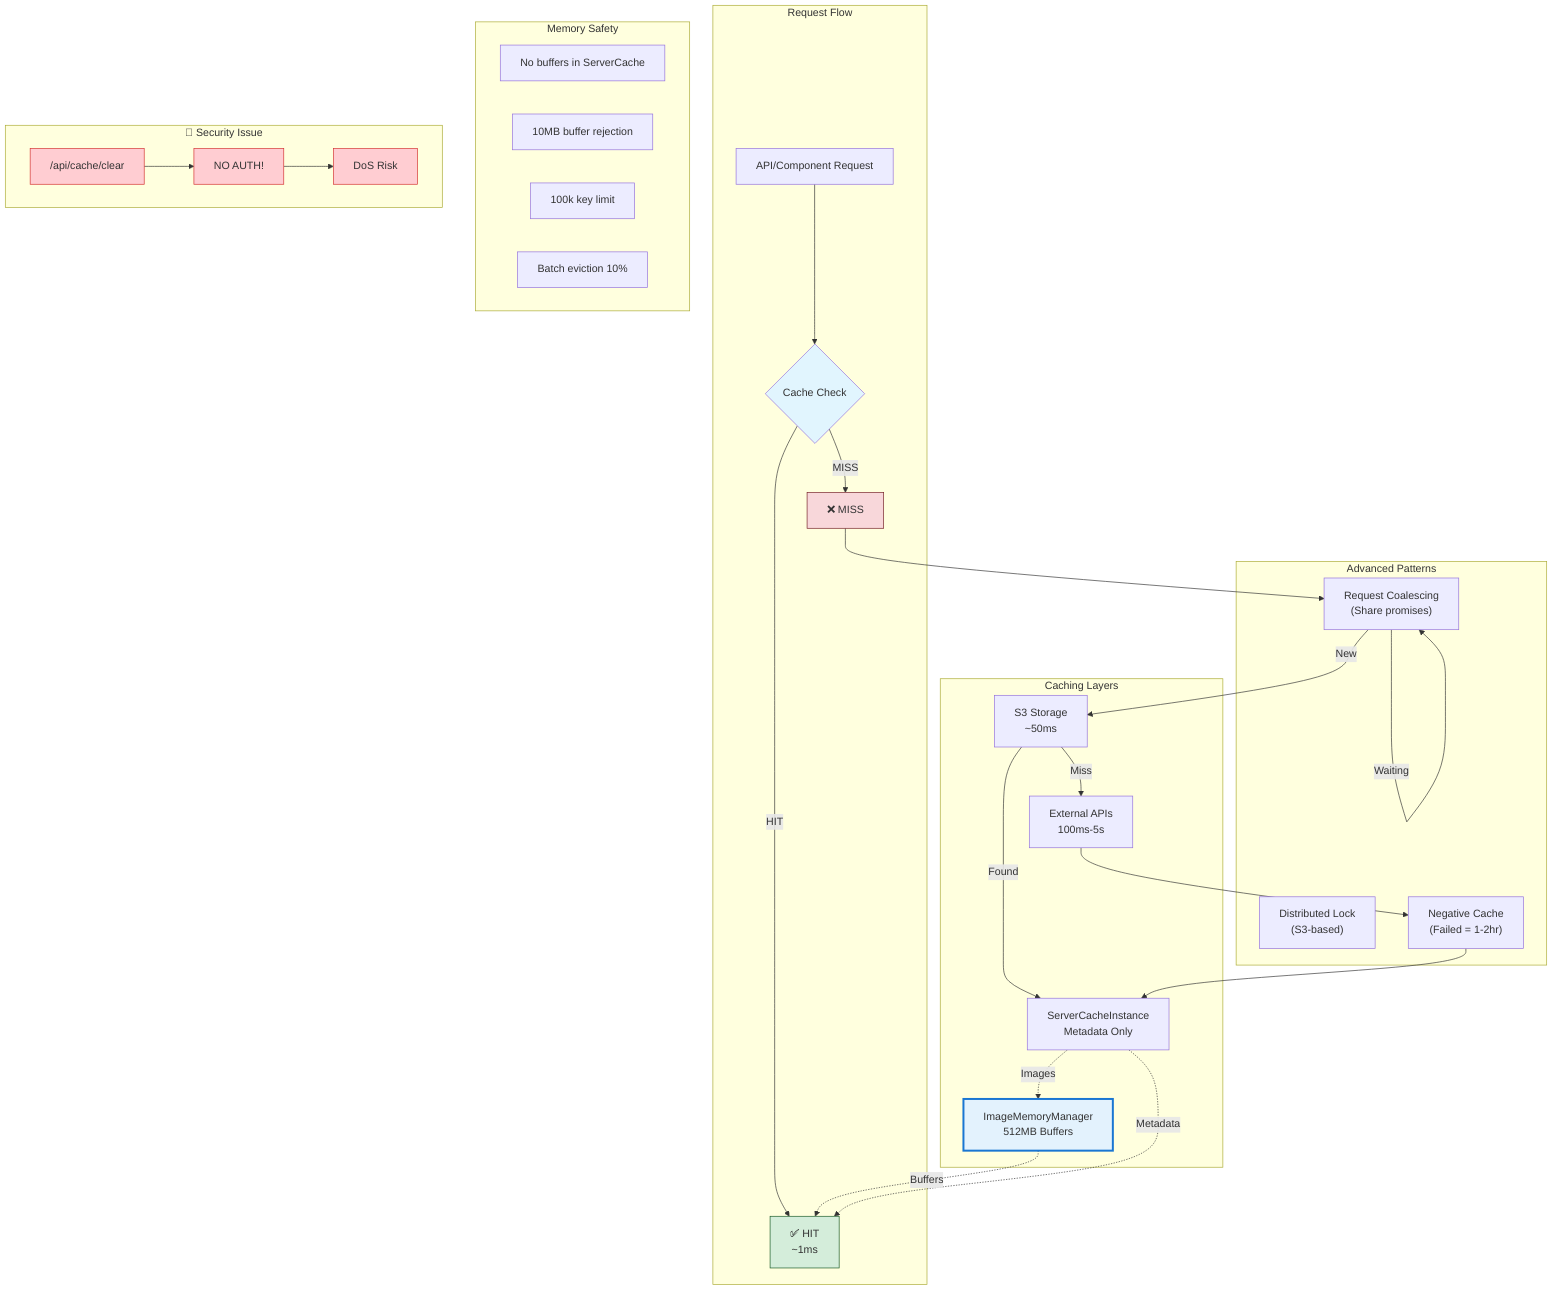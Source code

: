 graph TD
    subgraph "Request Flow"
        A[API/Component Request]
        B{Cache Check}
        C["✅ HIT<br/>~1ms"]
        D["❌ MISS"]
    end

    subgraph "Caching Layers" 
        L1["ServerCacheInstance<br/>Metadata Only"]
        L2["ImageMemoryManager<br/>512MB Buffers"]
        L3["S3 Storage<br/>~50ms"]
        L4["External APIs<br/>100ms-5s"]
    end
    
    subgraph "Advanced Patterns"
        RC["Request Coalescing<br/>(Share promises)"]
        DL["Distributed Lock<br/>(S3-based)"]
        NC["Negative Cache<br/>(Failed = 1-2hr)"]
    end

    subgraph "Memory Safety"
        MS1["No buffers in ServerCache"]
        MS2["10MB buffer rejection"]
        MS3["100k key limit"]
        MS4["Batch eviction 10%"]
    end

    A --> B
    B -->|HIT| C
    B -->|MISS| D
    
    D --> RC
    RC -->|New| L3
    RC -->|Waiting| RC
    
    L3 -->|Found| L1
    L3 -->|Miss| L4
    L4 --> NC
    NC --> L1
    
    L1 -.->|Images| L2
    L2 -.->|Buffers| C
    L1 -.->|Metadata| C

    subgraph "🔴 Security Issue"
        SEC1["/api/cache/clear"]
        SEC2["NO AUTH!"]
        SEC3["DoS Risk"]
    end
    
    SEC1 --> SEC2
    SEC2 --> SEC3

    %% Styling
    style B fill:#e1f5fe
    style C fill:#d4edda,stroke:#155724
    style D fill:#f8d7da,stroke:#721c24
    style L2 fill:#e3f2fd,stroke:#1976d2,stroke-width:3px
    style SEC1 fill:#ffcdd2,stroke:#d32f2f
    style SEC2 fill:#ffcdd2,stroke:#d32f2f
    style SEC3 fill:#ffcdd2,stroke:#d32f2f